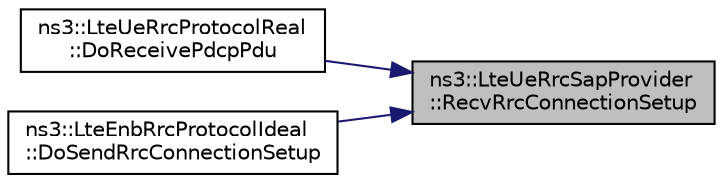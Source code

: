 digraph "ns3::LteUeRrcSapProvider::RecvRrcConnectionSetup"
{
 // LATEX_PDF_SIZE
  edge [fontname="Helvetica",fontsize="10",labelfontname="Helvetica",labelfontsize="10"];
  node [fontname="Helvetica",fontsize="10",shape=record];
  rankdir="RL";
  Node1 [label="ns3::LteUeRrcSapProvider\l::RecvRrcConnectionSetup",height=0.2,width=0.4,color="black", fillcolor="grey75", style="filled", fontcolor="black",tooltip="Receive an RRCConnectionSetup message from the serving eNodeB during an RRC connection establishment ..."];
  Node1 -> Node2 [dir="back",color="midnightblue",fontsize="10",style="solid",fontname="Helvetica"];
  Node2 [label="ns3::LteUeRrcProtocolReal\l::DoReceivePdcpPdu",height=0.2,width=0.4,color="black", fillcolor="white", style="filled",URL="$classns3_1_1_lte_ue_rrc_protocol_real.html#a6a50583772558b240a65be7514764297",tooltip="Receive PDCP PDU function."];
  Node1 -> Node3 [dir="back",color="midnightblue",fontsize="10",style="solid",fontname="Helvetica"];
  Node3 [label="ns3::LteEnbRrcProtocolIdeal\l::DoSendRrcConnectionSetup",height=0.2,width=0.4,color="black", fillcolor="white", style="filled",URL="$classns3_1_1_lte_enb_rrc_protocol_ideal.html#a240e0cef09b4440efc34734b23158589",tooltip="Send RRC connection setup function."];
}
